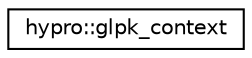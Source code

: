 digraph "Graphical Class Hierarchy"
{
  edge [fontname="Helvetica",fontsize="10",labelfontname="Helvetica",labelfontsize="10"];
  node [fontname="Helvetica",fontsize="10",shape=record];
  rankdir="LR";
  Node1 [label="hypro::glpk_context",height=0.2,width=0.4,color="black", fillcolor="white", style="filled",URL="$structhypro_1_1glpk__context.html"];
}
